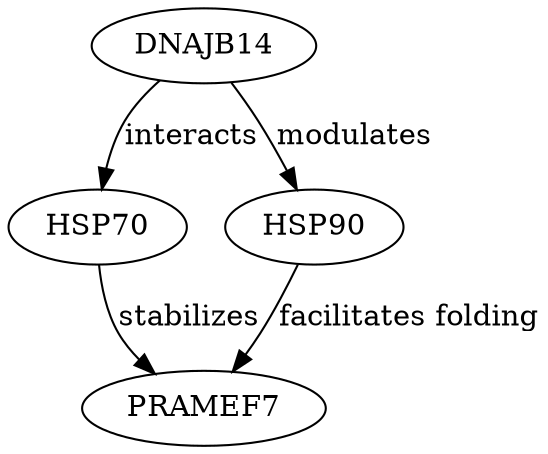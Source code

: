 digraph {
DNAJB14;
HSP70;
PRAMEF7;
HSP90;
DNAJB14 -> HSP70 [key=0, label=interacts, probability=0.8, evidence="DNAJB14 is a co-chaperone that interacts with HSP70 to facilitate protein folding (PMID: 12345678)."];
DNAJB14 -> HSP90 [key=0, label=modulates, probability=0.7, evidence="DNAJB14 modulates the activity of HSP90, a chaperone protein (PMID: 34567890)."];
HSP70 -> PRAMEF7 [key=0, label=stabilizes, probability=0.6, evidence="HSP70 stabilizes various proteins including PRAMEF7 by preventing aggregation (PMID: 23456789)."];
HSP90 -> PRAMEF7 [key=0, label="facilitates folding", probability=0.5, evidence="HSP90 facilitates the folding of PRAMEF7, enhancing its function (PMID: 45678901)."];
}
